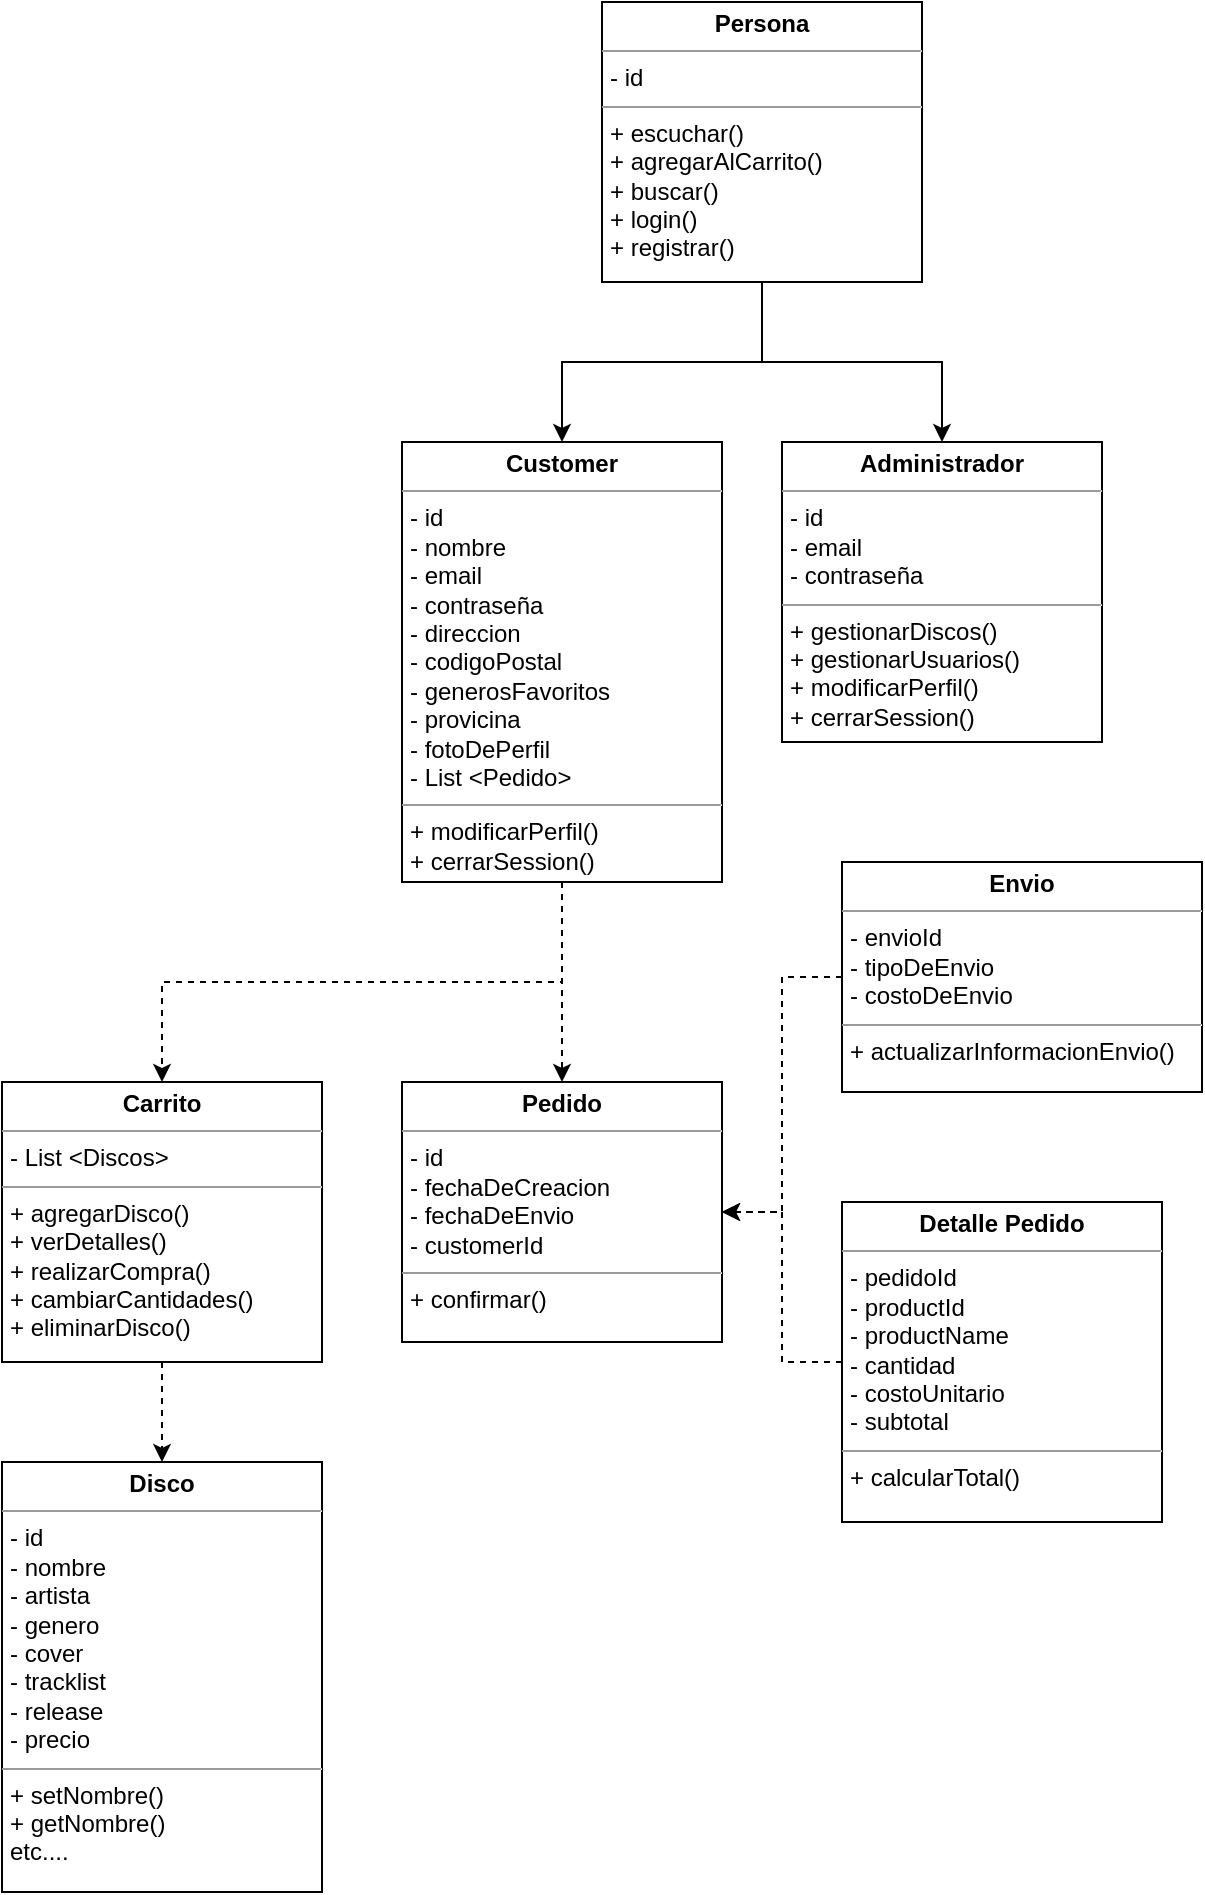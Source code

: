 <mxfile version="12.0.2" type="device" pages="1"><diagram id="0K4Qw0k9i0qUyxo-KpMl" name="Page-1"><mxGraphModel dx="1188" dy="374" grid="1" gridSize="10" guides="1" tooltips="1" connect="1" arrows="1" fold="1" page="1" pageScale="1" pageWidth="1169" pageHeight="1654" math="0" shadow="0"><root><mxCell id="0"/><mxCell id="1" parent="0"/><mxCell id="xtUksuKNNhr6q6NkcrZk-10" style="edgeStyle=orthogonalEdgeStyle;rounded=0;orthogonalLoop=1;jettySize=auto;html=1;exitX=0.5;exitY=1;exitDx=0;exitDy=0;entryX=0.5;entryY=0;entryDx=0;entryDy=0;" parent="1" source="xtUksuKNNhr6q6NkcrZk-1" target="xtUksuKNNhr6q6NkcrZk-2" edge="1"><mxGeometry relative="1" as="geometry"/></mxCell><mxCell id="xtUksuKNNhr6q6NkcrZk-11" style="edgeStyle=orthogonalEdgeStyle;rounded=0;orthogonalLoop=1;jettySize=auto;html=1;exitX=0.5;exitY=1;exitDx=0;exitDy=0;entryX=0.5;entryY=0;entryDx=0;entryDy=0;" parent="1" source="xtUksuKNNhr6q6NkcrZk-1" target="xtUksuKNNhr6q6NkcrZk-3" edge="1"><mxGeometry relative="1" as="geometry"/></mxCell><mxCell id="xtUksuKNNhr6q6NkcrZk-1" value="&lt;p style=&quot;margin: 0px ; margin-top: 4px ; text-align: center&quot;&gt;&lt;b&gt;Persona&lt;/b&gt;&lt;/p&gt;&lt;hr size=&quot;1&quot;&gt;&lt;p style=&quot;margin: 0px ; margin-left: 4px&quot;&gt;- id&lt;/p&gt;&lt;hr size=&quot;1&quot;&gt;&lt;p style=&quot;margin: 0px ; margin-left: 4px&quot;&gt;+ escuchar()&lt;/p&gt;&lt;p style=&quot;margin: 0px ; margin-left: 4px&quot;&gt;+ agregarAlCarrito()&lt;br&gt;&lt;/p&gt;&lt;p style=&quot;margin: 0px ; margin-left: 4px&quot;&gt;+ buscar()&lt;/p&gt;&lt;p style=&quot;margin: 0px ; margin-left: 4px&quot;&gt;+ login()&lt;/p&gt;&lt;p style=&quot;margin: 0px ; margin-left: 4px&quot;&gt;+ registrar()&lt;/p&gt;" style="verticalAlign=top;align=left;overflow=fill;fontSize=12;fontFamily=Helvetica;html=1;" parent="1" vertex="1"><mxGeometry x="410" y="80" width="160" height="140" as="geometry"/></mxCell><mxCell id="xtUksuKNNhr6q6NkcrZk-15" style="edgeStyle=orthogonalEdgeStyle;rounded=0;orthogonalLoop=1;jettySize=auto;html=1;exitX=0.5;exitY=1;exitDx=0;exitDy=0;entryX=0.5;entryY=0;entryDx=0;entryDy=0;dashed=1;" parent="1" source="xtUksuKNNhr6q6NkcrZk-2" target="xtUksuKNNhr6q6NkcrZk-14" edge="1"><mxGeometry relative="1" as="geometry"/></mxCell><mxCell id="xtUksuKNNhr6q6NkcrZk-18" style="edgeStyle=orthogonalEdgeStyle;rounded=0;orthogonalLoop=1;jettySize=auto;html=1;exitX=0.5;exitY=1;exitDx=0;exitDy=0;entryX=0.5;entryY=0;entryDx=0;entryDy=0;dashed=1;" parent="1" source="xtUksuKNNhr6q6NkcrZk-2" target="xtUksuKNNhr6q6NkcrZk-5" edge="1"><mxGeometry relative="1" as="geometry"/></mxCell><mxCell id="xtUksuKNNhr6q6NkcrZk-2" value="&lt;p style=&quot;margin: 0px ; margin-top: 4px ; text-align: center&quot;&gt;&lt;b&gt;Customer&lt;/b&gt;&lt;/p&gt;&lt;hr size=&quot;1&quot;&gt;&lt;p style=&quot;margin: 0px ; margin-left: 4px&quot;&gt;- id&lt;/p&gt;&lt;p style=&quot;margin: 0px ; margin-left: 4px&quot;&gt;- nombre&lt;/p&gt;&lt;p style=&quot;margin: 0px ; margin-left: 4px&quot;&gt;- email&lt;/p&gt;&lt;p style=&quot;margin: 0px ; margin-left: 4px&quot;&gt;- contraseña&lt;/p&gt;&lt;p style=&quot;margin: 0px ; margin-left: 4px&quot;&gt;- direccion&lt;/p&gt;&lt;p style=&quot;margin: 0px ; margin-left: 4px&quot;&gt;- codigoPostal&lt;/p&gt;&lt;p style=&quot;margin: 0px ; margin-left: 4px&quot;&gt;- generosFavoritos&lt;/p&gt;&lt;p style=&quot;margin: 0px ; margin-left: 4px&quot;&gt;- provicina&lt;/p&gt;&lt;p style=&quot;margin: 0px ; margin-left: 4px&quot;&gt;- fotoDePerfil&lt;/p&gt;&lt;p style=&quot;margin: 0px ; margin-left: 4px&quot;&gt;- List &amp;lt;Pedido&amp;gt;&lt;/p&gt;&lt;hr size=&quot;1&quot;&gt;&lt;p style=&quot;margin: 0px ; margin-left: 4px&quot;&gt;&lt;span&gt;+ modificarPerfil()&lt;/span&gt;&lt;br&gt;&lt;/p&gt;&lt;p style=&quot;margin: 0px ; margin-left: 4px&quot;&gt;+ cerrarSession()&lt;/p&gt;" style="verticalAlign=top;align=left;overflow=fill;fontSize=12;fontFamily=Helvetica;html=1;" parent="1" vertex="1"><mxGeometry x="310" y="300" width="160" height="220" as="geometry"/></mxCell><mxCell id="xtUksuKNNhr6q6NkcrZk-3" value="&lt;p style=&quot;margin: 0px ; margin-top: 4px ; text-align: center&quot;&gt;&lt;b&gt;Administrador&lt;/b&gt;&lt;/p&gt;&lt;hr size=&quot;1&quot;&gt;&lt;p style=&quot;margin: 0px ; margin-left: 4px&quot;&gt;- id&lt;/p&gt;&lt;p style=&quot;margin: 0px ; margin-left: 4px&quot;&gt;- email&lt;/p&gt;&lt;p style=&quot;margin: 0px ; margin-left: 4px&quot;&gt;- contraseña&lt;/p&gt;&lt;hr size=&quot;1&quot;&gt;&lt;p style=&quot;margin: 0px ; margin-left: 4px&quot;&gt;+ gestionarDiscos()&lt;/p&gt;&lt;p style=&quot;margin: 0px ; margin-left: 4px&quot;&gt;+ gestionarUsuarios()&lt;/p&gt;&lt;p style=&quot;margin: 0px ; margin-left: 4px&quot;&gt;+ modificarPerfil()&lt;/p&gt;&lt;p style=&quot;margin: 0px ; margin-left: 4px&quot;&gt;+ cerrarSession()&lt;br&gt;&lt;/p&gt;" style="verticalAlign=top;align=left;overflow=fill;fontSize=12;fontFamily=Helvetica;html=1;" parent="1" vertex="1"><mxGeometry x="500" y="300" width="160" height="150" as="geometry"/></mxCell><mxCell id="xtUksuKNNhr6q6NkcrZk-4" value="&lt;p style=&quot;margin: 0px ; margin-top: 4px ; text-align: center&quot;&gt;&lt;b&gt;Disco&lt;/b&gt;&lt;/p&gt;&lt;hr size=&quot;1&quot;&gt;&lt;p style=&quot;margin: 0px ; margin-left: 4px&quot;&gt;- id&lt;/p&gt;&lt;p style=&quot;margin: 0px ; margin-left: 4px&quot;&gt;- nombre&lt;/p&gt;&lt;p style=&quot;margin: 0px ; margin-left: 4px&quot;&gt;- artista&lt;/p&gt;&lt;p style=&quot;margin: 0px ; margin-left: 4px&quot;&gt;- genero&lt;/p&gt;&lt;p style=&quot;margin: 0px ; margin-left: 4px&quot;&gt;- cover&lt;/p&gt;&lt;p style=&quot;margin: 0px ; margin-left: 4px&quot;&gt;- tracklist&lt;/p&gt;&lt;p style=&quot;margin: 0px ; margin-left: 4px&quot;&gt;- release&lt;/p&gt;&lt;p style=&quot;margin: 0px ; margin-left: 4px&quot;&gt;- precio&lt;/p&gt;&lt;hr size=&quot;1&quot;&gt;&lt;p style=&quot;margin: 0px ; margin-left: 4px&quot;&gt;+ setNombre()&lt;/p&gt;&lt;p style=&quot;margin: 0px ; margin-left: 4px&quot;&gt;+ getNombre()&lt;/p&gt;&lt;p style=&quot;margin: 0px ; margin-left: 4px&quot;&gt;etc....&lt;/p&gt;" style="verticalAlign=top;align=left;overflow=fill;fontSize=12;fontFamily=Helvetica;html=1;" parent="1" vertex="1"><mxGeometry x="110" y="810" width="160" height="215" as="geometry"/></mxCell><mxCell id="xtUksuKNNhr6q6NkcrZk-16" style="edgeStyle=orthogonalEdgeStyle;rounded=0;orthogonalLoop=1;jettySize=auto;html=1;exitX=0.5;exitY=1;exitDx=0;exitDy=0;entryX=0.5;entryY=0;entryDx=0;entryDy=0;dashed=1;" parent="1" source="xtUksuKNNhr6q6NkcrZk-5" target="xtUksuKNNhr6q6NkcrZk-4" edge="1"><mxGeometry relative="1" as="geometry"/></mxCell><mxCell id="xtUksuKNNhr6q6NkcrZk-5" value="&lt;p style=&quot;margin: 0px ; margin-top: 4px ; text-align: center&quot;&gt;&lt;b&gt;Carrito&lt;/b&gt;&lt;/p&gt;&lt;hr size=&quot;1&quot;&gt;&lt;p style=&quot;margin: 0px ; margin-left: 4px&quot;&gt;- List &amp;lt;Discos&amp;gt;&lt;/p&gt;&lt;hr size=&quot;1&quot;&gt;&lt;p style=&quot;margin: 0px ; margin-left: 4px&quot;&gt;+ agregarDisco()&lt;/p&gt;&lt;p style=&quot;margin: 0px ; margin-left: 4px&quot;&gt;+ verDetalles()&lt;/p&gt;&lt;p style=&quot;margin: 0px ; margin-left: 4px&quot;&gt;+ realizarCompra()&lt;/p&gt;&lt;p style=&quot;margin: 0px ; margin-left: 4px&quot;&gt;+ cambiarCantidades()&lt;/p&gt;&lt;p style=&quot;margin: 0px ; margin-left: 4px&quot;&gt;+ eliminarDisco()&lt;/p&gt;" style="verticalAlign=top;align=left;overflow=fill;fontSize=12;fontFamily=Helvetica;html=1;" parent="1" vertex="1"><mxGeometry x="110" y="620" width="160" height="140" as="geometry"/></mxCell><mxCell id="xtUksuKNNhr6q6NkcrZk-14" value="&lt;p style=&quot;margin: 0px ; margin-top: 4px ; text-align: center&quot;&gt;&lt;b&gt;Pedido&lt;/b&gt;&lt;/p&gt;&lt;hr size=&quot;1&quot;&gt;&lt;p style=&quot;margin: 0px ; margin-left: 4px&quot;&gt;- id&lt;/p&gt;&lt;p style=&quot;margin: 0px ; margin-left: 4px&quot;&gt;- fechaDeCreacion&lt;/p&gt;&lt;p style=&quot;margin: 0px ; margin-left: 4px&quot;&gt;- fechaDeEnvio&lt;/p&gt;&lt;p style=&quot;margin: 0px ; margin-left: 4px&quot;&gt;- customerId&lt;/p&gt;&lt;hr size=&quot;1&quot;&gt;&lt;p style=&quot;margin: 0px ; margin-left: 4px&quot;&gt;+ confirmar()&lt;/p&gt;" style="verticalAlign=top;align=left;overflow=fill;fontSize=12;fontFamily=Helvetica;html=1;" parent="1" vertex="1"><mxGeometry x="310" y="620" width="160" height="130" as="geometry"/></mxCell><mxCell id="xtUksuKNNhr6q6NkcrZk-21" style="edgeStyle=orthogonalEdgeStyle;rounded=0;orthogonalLoop=1;jettySize=auto;html=1;exitX=0;exitY=0.5;exitDx=0;exitDy=0;entryX=1;entryY=0.5;entryDx=0;entryDy=0;dashed=1;" parent="1" source="xtUksuKNNhr6q6NkcrZk-19" target="xtUksuKNNhr6q6NkcrZk-14" edge="1"><mxGeometry relative="1" as="geometry"/></mxCell><mxCell id="xtUksuKNNhr6q6NkcrZk-19" value="&lt;p style=&quot;margin: 0px ; margin-top: 4px ; text-align: center&quot;&gt;&lt;b&gt;Detalle Pedido&lt;/b&gt;&lt;/p&gt;&lt;hr size=&quot;1&quot;&gt;&lt;p style=&quot;margin: 0px ; margin-left: 4px&quot;&gt;- pedidoId&lt;/p&gt;&lt;p style=&quot;margin: 0px ; margin-left: 4px&quot;&gt;- productId&lt;/p&gt;&lt;p style=&quot;margin: 0px ; margin-left: 4px&quot;&gt;- productName&lt;/p&gt;&lt;p style=&quot;margin: 0px ; margin-left: 4px&quot;&gt;- cantidad&lt;/p&gt;&lt;p style=&quot;margin: 0px ; margin-left: 4px&quot;&gt;- costoUnitario&lt;/p&gt;&lt;p style=&quot;margin: 0px ; margin-left: 4px&quot;&gt;- subtotal&lt;/p&gt;&lt;hr size=&quot;1&quot;&gt;&lt;p style=&quot;margin: 0px ; margin-left: 4px&quot;&gt;+ calcularTotal()&lt;/p&gt;" style="verticalAlign=top;align=left;overflow=fill;fontSize=12;fontFamily=Helvetica;html=1;" parent="1" vertex="1"><mxGeometry x="530" y="680" width="160" height="160" as="geometry"/></mxCell><mxCell id="xtUksuKNNhr6q6NkcrZk-23" style="edgeStyle=orthogonalEdgeStyle;rounded=0;orthogonalLoop=1;jettySize=auto;html=1;exitX=0;exitY=0.5;exitDx=0;exitDy=0;entryX=1;entryY=0.5;entryDx=0;entryDy=0;dashed=1;" parent="1" source="xtUksuKNNhr6q6NkcrZk-22" target="xtUksuKNNhr6q6NkcrZk-14" edge="1"><mxGeometry relative="1" as="geometry"/></mxCell><mxCell id="xtUksuKNNhr6q6NkcrZk-22" value="&lt;p style=&quot;margin: 0px ; margin-top: 4px ; text-align: center&quot;&gt;&lt;b&gt;Envio&lt;/b&gt;&lt;/p&gt;&lt;hr size=&quot;1&quot;&gt;&lt;p style=&quot;margin: 0px ; margin-left: 4px&quot;&gt;- envioId&lt;/p&gt;&lt;p style=&quot;margin: 0px ; margin-left: 4px&quot;&gt;- tipoDeEnvio&lt;/p&gt;&lt;p style=&quot;margin: 0px ; margin-left: 4px&quot;&gt;- costoDeEnvio&lt;/p&gt;&lt;hr size=&quot;1&quot;&gt;&lt;p style=&quot;margin: 0px ; margin-left: 4px&quot;&gt;+ actualizarInformacionEnvio()&lt;/p&gt;" style="verticalAlign=top;align=left;overflow=fill;fontSize=12;fontFamily=Helvetica;html=1;" parent="1" vertex="1"><mxGeometry x="530" y="510" width="180" height="115" as="geometry"/></mxCell></root></mxGraphModel></diagram></mxfile>